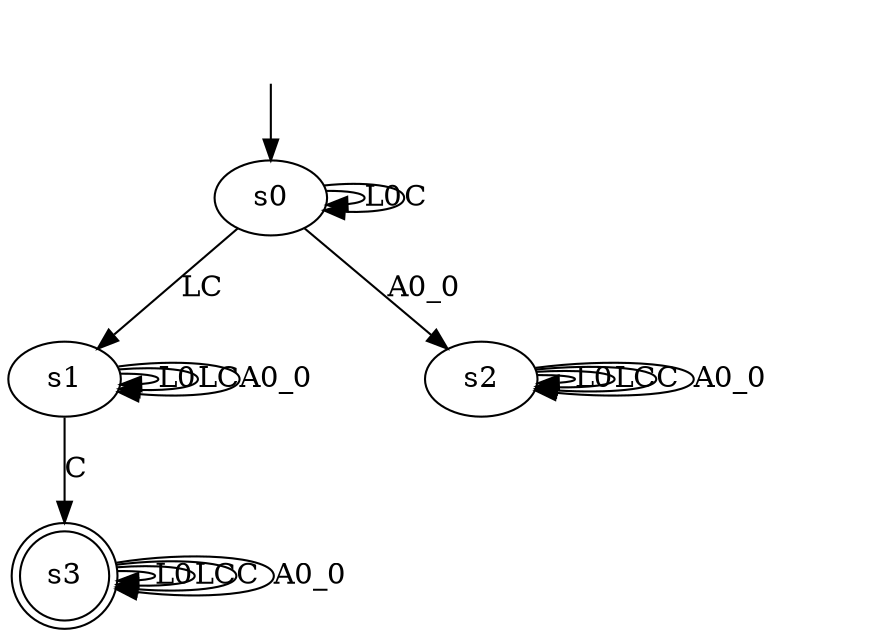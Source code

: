 digraph M {
s0 [label=s0];
s1 [label=s1];
s2 [label=s2];
s3 [label=s3, shape=doublecircle];
s0 -> s0  [label=L0];
s0 -> s0  [label=C];
s0 -> s1  [label=LC];
s0 -> s2  [label=A0_0];
s2 -> s2  [label=L0];
s2 -> s2  [label=LC];
s2 -> s2  [label=C];
s2 -> s2  [label=A0_0];
s1 -> s3  [label=C];
s3 -> s3  [label=L0];
s3 -> s3  [label=LC];
s3 -> s3  [label=C];
s3 -> s3  [label=A0_0];
s1 -> s1  [label=L0];
s1 -> s1  [label=LC];
s1 -> s1  [label=A0_0];
__start0 [label="", shape=none];
__start0 -> s0  [label=""];
}